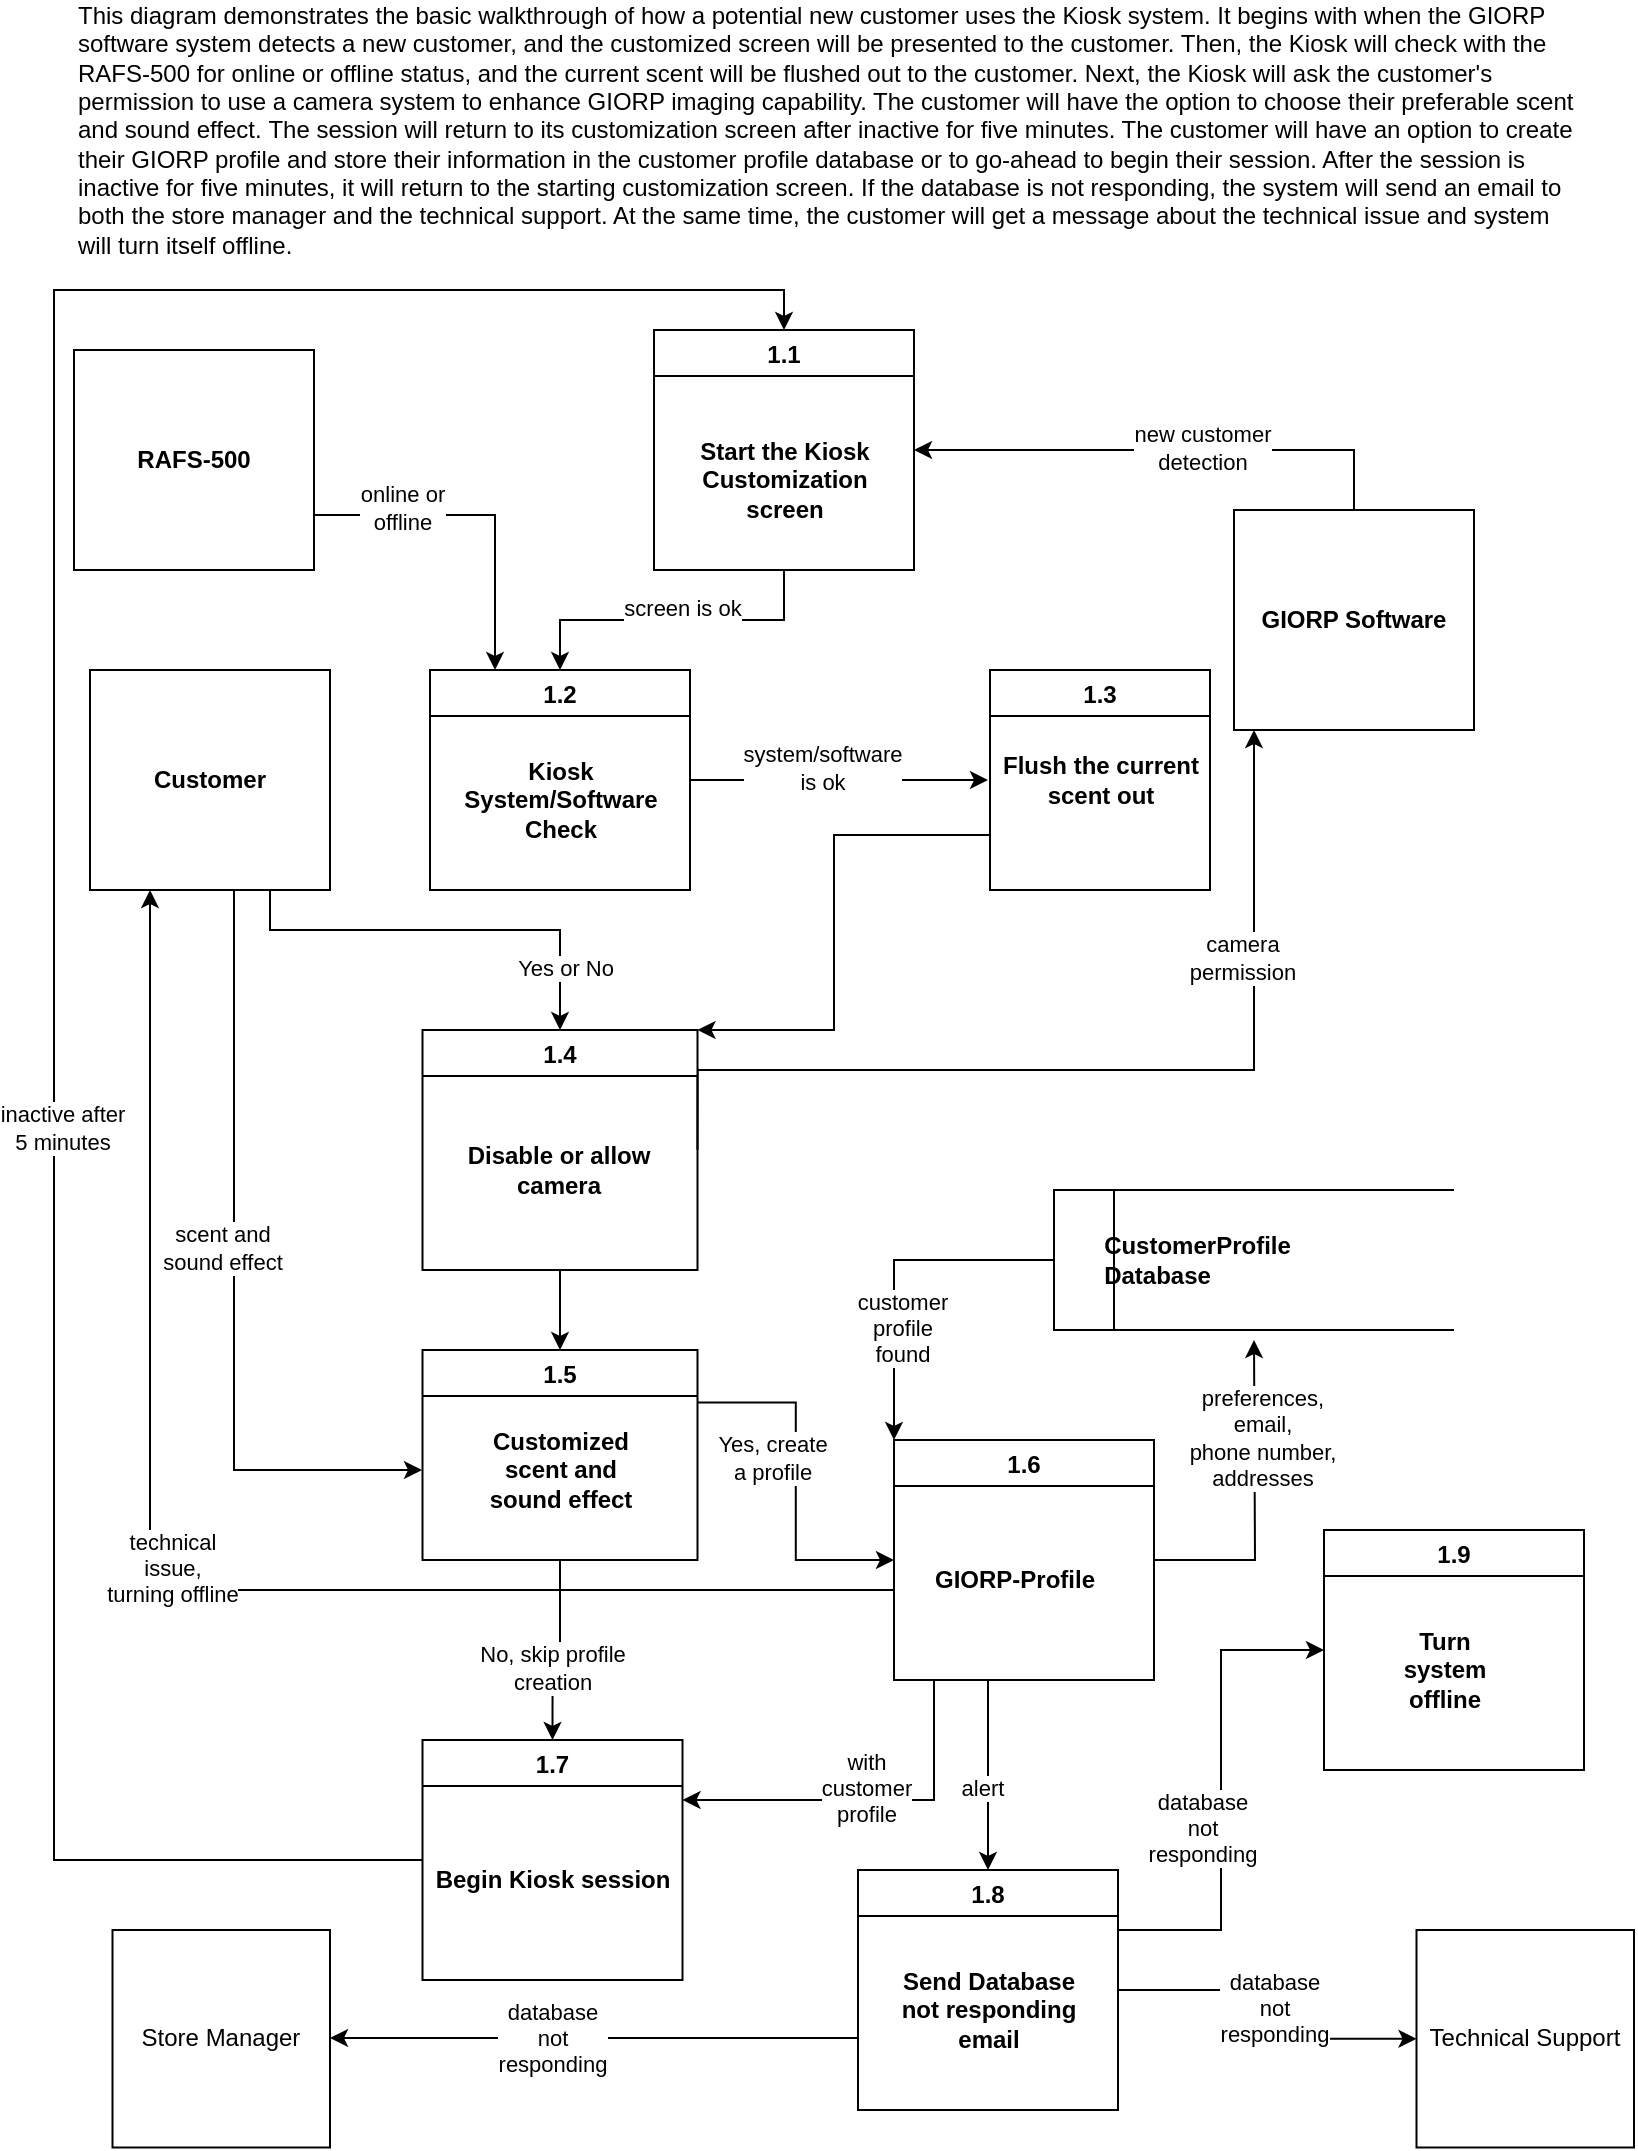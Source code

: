 <mxfile version="14.8.1" type="github">
  <diagram id="7RCecWEcFYl0perymGjm" name="Page-1">
    <mxGraphModel dx="981" dy="526" grid="1" gridSize="10" guides="1" tooltips="1" connect="1" arrows="1" fold="1" page="1" pageScale="1" pageWidth="850" pageHeight="1100" math="0" shadow="0">
      <root>
        <mxCell id="0" />
        <mxCell id="1" parent="0" />
        <mxCell id="NjR-eXge2UOkVljK5tXu-76" style="edgeStyle=orthogonalEdgeStyle;rounded=0;orthogonalLoop=1;jettySize=auto;html=1;exitX=0.25;exitY=1;exitDx=0;exitDy=0;" parent="1" source="j9GdoZyd2gGU6jYM33GQ-2" edge="1">
          <mxGeometry relative="1" as="geometry">
            <mxPoint x="224" y="750" as="targetPoint" />
            <Array as="points">
              <mxPoint x="130" y="460" />
              <mxPoint x="130" y="750" />
              <mxPoint x="224" y="750" />
            </Array>
          </mxGeometry>
        </mxCell>
        <mxCell id="NjR-eXge2UOkVljK5tXu-80" style="edgeStyle=orthogonalEdgeStyle;rounded=0;orthogonalLoop=1;jettySize=auto;html=1;exitX=0.75;exitY=1;exitDx=0;exitDy=0;entryX=0.5;entryY=0;entryDx=0;entryDy=0;" parent="1" source="j9GdoZyd2gGU6jYM33GQ-2" target="NjR-eXge2UOkVljK5tXu-78" edge="1">
          <mxGeometry relative="1" as="geometry">
            <Array as="points">
              <mxPoint x="148" y="480" />
              <mxPoint x="293" y="480" />
            </Array>
          </mxGeometry>
        </mxCell>
        <mxCell id="j9GdoZyd2gGU6jYM33GQ-2" value="&lt;b&gt;Customer&lt;/b&gt;" style="rounded=0;whiteSpace=wrap;html=1;" parent="1" vertex="1">
          <mxGeometry x="58" y="350" width="120" height="110" as="geometry" />
        </mxCell>
        <mxCell id="NjR-eXge2UOkVljK5tXu-26" style="edgeStyle=orthogonalEdgeStyle;rounded=0;orthogonalLoop=1;jettySize=auto;html=1;exitX=0.5;exitY=1;exitDx=0;exitDy=0;entryX=0.5;entryY=0;entryDx=0;entryDy=0;" parent="1" source="NjR-eXge2UOkVljK5tXu-1" target="NjR-eXge2UOkVljK5tXu-20" edge="1">
          <mxGeometry relative="1" as="geometry" />
        </mxCell>
        <mxCell id="NjR-eXge2UOkVljK5tXu-1" value="1.1" style="swimlane;" parent="1" vertex="1">
          <mxGeometry x="340" y="180" width="130" height="120" as="geometry" />
        </mxCell>
        <mxCell id="NjR-eXge2UOkVljK5tXu-2" value="&lt;b&gt;&lt;span&gt;Start the Kiosk&lt;br&gt;Customization&lt;/span&gt;&lt;br&gt;&lt;span&gt;screen&lt;/span&gt;&lt;/b&gt;" style="text;html=1;align=center;verticalAlign=middle;resizable=0;points=[];autosize=1;strokeColor=none;" parent="NjR-eXge2UOkVljK5tXu-1" vertex="1">
          <mxGeometry x="15" y="50" width="100" height="50" as="geometry" />
        </mxCell>
        <mxCell id="NjR-eXge2UOkVljK5tXu-50" style="edgeStyle=orthogonalEdgeStyle;rounded=0;orthogonalLoop=1;jettySize=auto;html=1;exitX=1;exitY=0.5;exitDx=0;exitDy=0;" parent="1" source="NjR-eXge2UOkVljK5tXu-3" edge="1">
          <mxGeometry relative="1" as="geometry">
            <mxPoint x="640" y="685" as="targetPoint" />
          </mxGeometry>
        </mxCell>
        <mxCell id="NjR-eXge2UOkVljK5tXu-74" style="edgeStyle=orthogonalEdgeStyle;rounded=0;orthogonalLoop=1;jettySize=auto;html=1;exitX=0.5;exitY=1;exitDx=0;exitDy=0;entryX=1;entryY=0.25;entryDx=0;entryDy=0;" parent="1" source="NjR-eXge2UOkVljK5tXu-3" target="NjR-eXge2UOkVljK5tXu-4" edge="1">
          <mxGeometry relative="1" as="geometry">
            <Array as="points">
              <mxPoint x="480" y="855" />
              <mxPoint x="480" y="915" />
            </Array>
          </mxGeometry>
        </mxCell>
        <mxCell id="jV-96yhjB4zc7gZhTiey-21" style="edgeStyle=orthogonalEdgeStyle;rounded=0;orthogonalLoop=1;jettySize=auto;html=1;exitX=0.25;exitY=1;exitDx=0;exitDy=0;" edge="1" parent="1" source="NjR-eXge2UOkVljK5tXu-3" target="jV-96yhjB4zc7gZhTiey-11">
          <mxGeometry relative="1" as="geometry">
            <Array as="points">
              <mxPoint x="507" y="855" />
            </Array>
          </mxGeometry>
        </mxCell>
        <mxCell id="NjR-eXge2UOkVljK5tXu-3" value="1.6" style="swimlane;startSize=23;" parent="1" vertex="1">
          <mxGeometry x="460" y="735" width="130" height="120" as="geometry" />
        </mxCell>
        <mxCell id="NjR-eXge2UOkVljK5tXu-7" value="GIORP-Profile" style="text;html=1;align=center;verticalAlign=middle;resizable=0;points=[];autosize=1;strokeColor=none;fontStyle=1" parent="NjR-eXge2UOkVljK5tXu-3" vertex="1">
          <mxGeometry x="10" y="60" width="100" height="20" as="geometry" />
        </mxCell>
        <mxCell id="jV-96yhjB4zc7gZhTiey-3" style="edgeStyle=orthogonalEdgeStyle;rounded=0;orthogonalLoop=1;jettySize=auto;html=1;entryX=0.25;entryY=1;entryDx=0;entryDy=0;" edge="1" parent="1" target="j9GdoZyd2gGU6jYM33GQ-2">
          <mxGeometry relative="1" as="geometry">
            <mxPoint x="460" y="810" as="sourcePoint" />
            <Array as="points">
              <mxPoint x="88" y="810" />
            </Array>
          </mxGeometry>
        </mxCell>
        <mxCell id="jV-96yhjB4zc7gZhTiey-6" style="edgeStyle=orthogonalEdgeStyle;rounded=0;orthogonalLoop=1;jettySize=auto;html=1;exitX=0;exitY=0.5;exitDx=0;exitDy=0;entryX=0.5;entryY=0;entryDx=0;entryDy=0;" edge="1" parent="1" source="NjR-eXge2UOkVljK5tXu-4" target="NjR-eXge2UOkVljK5tXu-1">
          <mxGeometry relative="1" as="geometry">
            <Array as="points">
              <mxPoint x="40" y="945" />
              <mxPoint x="40" y="160" />
              <mxPoint x="405" y="160" />
            </Array>
          </mxGeometry>
        </mxCell>
        <mxCell id="NjR-eXge2UOkVljK5tXu-4" value="1.7" style="swimlane;" parent="1" vertex="1">
          <mxGeometry x="224.25" y="885" width="130" height="120" as="geometry" />
        </mxCell>
        <mxCell id="NjR-eXge2UOkVljK5tXu-5" value="&lt;span&gt;Begin Kiosk session&lt;/span&gt;" style="text;html=1;align=center;verticalAlign=middle;resizable=0;points=[];autosize=1;strokeColor=none;fontStyle=1" parent="NjR-eXge2UOkVljK5tXu-4" vertex="1">
          <mxGeometry y="60" width="130" height="20" as="geometry" />
        </mxCell>
        <mxCell id="NjR-eXge2UOkVljK5tXu-13" value="&lt;div&gt;This diagram demonstrates the basic walkthrough of how a potential new customer uses the Kiosk system. It begins with when the GIORP software system detects a new customer, and the customized screen will be presented to the customer. Then, the Kiosk will check with the RAFS-500 for online or offline status, and the current scent will be flushed out to the customer. Next, the Kiosk will ask the customer&#39;s permission to use a camera system to enhance GIORP imaging capability. The customer will have the option to choose their preferable scent and sound effect.&amp;nbsp;&lt;span&gt;The session will return to its customization screen after inactive for five minutes. The customer will have an option to create their GIORP profile and store their information in the customer profile database or to go-ahead to begin their session. After the session is inactive for five minutes, it will return to the starting customization screen. If the database is not responding, the system will send an email to both the store manager and the technical support. At the same time, the customer will get a message about the technical issue and system will turn itself offline.&amp;nbsp;&lt;/span&gt;&lt;/div&gt;" style="text;html=1;strokeColor=none;fillColor=none;align=left;verticalAlign=middle;whiteSpace=wrap;rounded=0;" parent="1" vertex="1">
          <mxGeometry x="50" y="30" width="750" height="100" as="geometry" />
        </mxCell>
        <mxCell id="NjR-eXge2UOkVljK5tXu-104" style="edgeStyle=orthogonalEdgeStyle;rounded=0;orthogonalLoop=1;jettySize=auto;html=1;exitX=1;exitY=0.75;exitDx=0;exitDy=0;entryX=0.25;entryY=0;entryDx=0;entryDy=0;" parent="1" source="NjR-eXge2UOkVljK5tXu-15" target="NjR-eXge2UOkVljK5tXu-20" edge="1">
          <mxGeometry relative="1" as="geometry" />
        </mxCell>
        <mxCell id="NjR-eXge2UOkVljK5tXu-15" value="&lt;b&gt;RAFS-500&lt;/b&gt;" style="rounded=0;whiteSpace=wrap;html=1;" parent="1" vertex="1">
          <mxGeometry x="50" y="190" width="120" height="110" as="geometry" />
        </mxCell>
        <mxCell id="NjR-eXge2UOkVljK5tXu-117" style="edgeStyle=orthogonalEdgeStyle;rounded=0;orthogonalLoop=1;jettySize=auto;html=1;exitX=1;exitY=0.5;exitDx=0;exitDy=0;entryX=-0.009;entryY=0.5;entryDx=0;entryDy=0;entryPerimeter=0;" parent="1" source="NjR-eXge2UOkVljK5tXu-20" target="NjR-eXge2UOkVljK5tXu-44" edge="1">
          <mxGeometry relative="1" as="geometry" />
        </mxCell>
        <mxCell id="NjR-eXge2UOkVljK5tXu-20" value="1.2" style="swimlane;" parent="1" vertex="1">
          <mxGeometry x="228" y="350" width="130" height="110" as="geometry" />
        </mxCell>
        <mxCell id="NjR-eXge2UOkVljK5tXu-21" value="&lt;b&gt;Kiosk &lt;br&gt;System/Software &lt;br&gt;Check&lt;/b&gt;" style="text;html=1;align=center;verticalAlign=middle;resizable=0;points=[];autosize=1;strokeColor=none;" parent="NjR-eXge2UOkVljK5tXu-20" vertex="1">
          <mxGeometry x="10" y="40" width="110" height="50" as="geometry" />
        </mxCell>
        <mxCell id="NjR-eXge2UOkVljK5tXu-107" style="edgeStyle=orthogonalEdgeStyle;rounded=0;orthogonalLoop=1;jettySize=auto;html=1;exitX=0.5;exitY=0;exitDx=0;exitDy=0;entryX=1;entryY=0.5;entryDx=0;entryDy=0;" parent="1" source="NjR-eXge2UOkVljK5tXu-22" target="NjR-eXge2UOkVljK5tXu-1" edge="1">
          <mxGeometry relative="1" as="geometry" />
        </mxCell>
        <mxCell id="NjR-eXge2UOkVljK5tXu-22" value="&lt;b&gt;GIORP Software&lt;/b&gt;" style="rounded=0;whiteSpace=wrap;html=1;" parent="1" vertex="1">
          <mxGeometry x="630" y="270" width="120" height="110" as="geometry" />
        </mxCell>
        <mxCell id="NjR-eXge2UOkVljK5tXu-34" style="edgeStyle=orthogonalEdgeStyle;rounded=0;orthogonalLoop=1;jettySize=auto;html=1;exitX=0.5;exitY=1;exitDx=0;exitDy=0;entryX=0.5;entryY=0;entryDx=0;entryDy=0;" parent="1" source="NjR-eXge2UOkVljK5tXu-29" target="NjR-eXge2UOkVljK5tXu-4" edge="1">
          <mxGeometry relative="1" as="geometry" />
        </mxCell>
        <mxCell id="NjR-eXge2UOkVljK5tXu-73" style="edgeStyle=orthogonalEdgeStyle;rounded=0;orthogonalLoop=1;jettySize=auto;html=1;exitX=1;exitY=0.25;exitDx=0;exitDy=0;entryX=0;entryY=0.5;entryDx=0;entryDy=0;" parent="1" source="NjR-eXge2UOkVljK5tXu-29" target="NjR-eXge2UOkVljK5tXu-3" edge="1">
          <mxGeometry relative="1" as="geometry" />
        </mxCell>
        <mxCell id="NjR-eXge2UOkVljK5tXu-29" value="1.5" style="swimlane;" parent="1" vertex="1">
          <mxGeometry x="224.25" y="690" width="137.5" height="105" as="geometry" />
        </mxCell>
        <mxCell id="NjR-eXge2UOkVljK5tXu-30" value="Customized &lt;br&gt;scent and &lt;br&gt;sound effect" style="text;html=1;align=center;verticalAlign=middle;resizable=0;points=[];autosize=1;strokeColor=none;fontStyle=1" parent="NjR-eXge2UOkVljK5tXu-29" vertex="1">
          <mxGeometry x="23.75" y="35" width="90" height="50" as="geometry" />
        </mxCell>
        <mxCell id="NjR-eXge2UOkVljK5tXu-32" value="Yes, create &lt;br&gt;a profile" style="edgeLabel;resizable=0;html=1;align=center;verticalAlign=middle;" parent="1" connectable="0" vertex="1">
          <mxGeometry x="525.003" y="655.002" as="geometry">
            <mxPoint x="-126" y="89" as="offset" />
          </mxGeometry>
        </mxCell>
        <mxCell id="NjR-eXge2UOkVljK5tXu-35" value="No, skip profile&lt;br&gt;creation" style="edgeLabel;resizable=0;html=1;align=center;verticalAlign=middle;" parent="1" connectable="0" vertex="1">
          <mxGeometry x="415.003" y="760.002" as="geometry">
            <mxPoint x="-126" y="89" as="offset" />
          </mxGeometry>
        </mxCell>
        <mxCell id="NjR-eXge2UOkVljK5tXu-39" value="scent and &lt;br&gt;sound effect" style="edgeLabel;resizable=0;html=1;align=center;verticalAlign=middle;" parent="1" connectable="0" vertex="1">
          <mxGeometry x="250.003" y="550.002" as="geometry">
            <mxPoint x="-126" y="89" as="offset" />
          </mxGeometry>
        </mxCell>
        <mxCell id="NjR-eXge2UOkVljK5tXu-113" style="edgeStyle=orthogonalEdgeStyle;rounded=0;orthogonalLoop=1;jettySize=auto;html=1;exitX=0;exitY=0.75;exitDx=0;exitDy=0;entryX=1;entryY=0;entryDx=0;entryDy=0;" parent="1" source="NjR-eXge2UOkVljK5tXu-43" target="NjR-eXge2UOkVljK5tXu-78" edge="1">
          <mxGeometry relative="1" as="geometry">
            <Array as="points">
              <mxPoint x="430" y="432" />
              <mxPoint x="430" y="530" />
            </Array>
          </mxGeometry>
        </mxCell>
        <mxCell id="NjR-eXge2UOkVljK5tXu-43" value="1.3" style="swimlane;" parent="1" vertex="1">
          <mxGeometry x="508" y="350" width="110" height="110" as="geometry" />
        </mxCell>
        <mxCell id="NjR-eXge2UOkVljK5tXu-44" value="&lt;b&gt;Flush the current &lt;br&gt;scent out&lt;/b&gt;" style="text;html=1;align=center;verticalAlign=middle;resizable=0;points=[];autosize=1;strokeColor=none;" parent="NjR-eXge2UOkVljK5tXu-43" vertex="1">
          <mxGeometry y="40" width="110" height="30" as="geometry" />
        </mxCell>
        <mxCell id="jV-96yhjB4zc7gZhTiey-29" style="edgeStyle=orthogonalEdgeStyle;rounded=0;orthogonalLoop=1;jettySize=auto;html=1;exitX=0;exitY=0.5;exitDx=0;exitDy=0;entryX=0;entryY=0;entryDx=0;entryDy=0;" edge="1" parent="1" source="j9GdoZyd2gGU6jYM33GQ-19" target="NjR-eXge2UOkVljK5tXu-3">
          <mxGeometry relative="1" as="geometry" />
        </mxCell>
        <mxCell id="j9GdoZyd2gGU6jYM33GQ-19" value="&lt;span style=&quot;white-space: pre&quot;&gt;&lt;span style=&quot;white-space: pre&quot;&gt; &lt;span style=&quot;white-space: pre&quot;&gt; &lt;span style=&quot;white-space: pre&quot;&gt; &lt;/span&gt;&lt;span style=&quot;white-space: pre&quot;&gt; &lt;span style=&quot;white-space: pre&quot;&gt;	&lt;/span&gt;&lt;span style=&quot;white-space: pre&quot;&gt;	&lt;/span&gt;&lt;/span&gt;&lt;/span&gt;&lt;/span&gt;CustomerProfile &lt;br&gt;&lt;span style=&quot;white-space: pre&quot;&gt; &lt;/span&gt;&lt;span style=&quot;white-space: pre&quot;&gt; &lt;span style=&quot;white-space: pre&quot;&gt; &lt;/span&gt;&lt;span style=&quot;white-space: pre&quot;&gt; &lt;span style=&quot;white-space: pre&quot;&gt;	&lt;/span&gt;&lt;span style=&quot;white-space: pre&quot;&gt;	&lt;/span&gt;&lt;/span&gt;&lt;/span&gt;Database&lt;/span&gt;" style="html=1;dashed=0;whitespace=wrap;shape=mxgraph.dfd.dataStoreID;align=left;spacingLeft=3;points=[[0,0],[0.5,0],[1,0],[0,0.5],[1,0.5],[0,1],[0.5,1],[1,1]];fontStyle=1" parent="1" vertex="1">
          <mxGeometry x="540" y="610" width="200" height="70" as="geometry" />
        </mxCell>
        <mxCell id="NjR-eXge2UOkVljK5tXu-48" value="preferences, &lt;br&gt;email,&lt;br&gt;phone number, &lt;br&gt;addresses" style="edgeLabel;resizable=0;html=1;align=center;verticalAlign=middle;" parent="1" connectable="0" vertex="1">
          <mxGeometry x="770.003" y="645.002" as="geometry">
            <mxPoint x="-126" y="89" as="offset" />
          </mxGeometry>
        </mxCell>
        <mxCell id="NjR-eXge2UOkVljK5tXu-59" value="&lt;span&gt;customer&lt;br&gt;profile&lt;/span&gt;&lt;br style=&quot;background-color: rgb(248 , 249 , 250)&quot;&gt;&lt;span&gt;found&lt;/span&gt;" style="edgeLabel;resizable=0;html=1;align=center;verticalAlign=middle;" parent="1" connectable="0" vertex="1">
          <mxGeometry x="590.003" y="590.002" as="geometry">
            <mxPoint x="-126" y="89" as="offset" />
          </mxGeometry>
        </mxCell>
        <mxCell id="NjR-eXge2UOkVljK5tXu-77" value="&lt;span&gt;with&lt;br&gt;customer&lt;br&gt;profile&lt;/span&gt;" style="edgeLabel;resizable=0;html=1;align=center;verticalAlign=middle;" parent="1" connectable="0" vertex="1">
          <mxGeometry x="572.003" y="820.002" as="geometry">
            <mxPoint x="-126" y="89" as="offset" />
          </mxGeometry>
        </mxCell>
        <mxCell id="NjR-eXge2UOkVljK5tXu-110" style="edgeStyle=orthogonalEdgeStyle;rounded=0;orthogonalLoop=1;jettySize=auto;html=1;exitX=1;exitY=0.5;exitDx=0;exitDy=0;" parent="1" source="NjR-eXge2UOkVljK5tXu-78" target="NjR-eXge2UOkVljK5tXu-22" edge="1">
          <mxGeometry relative="1" as="geometry">
            <Array as="points">
              <mxPoint x="362" y="550" />
              <mxPoint x="640" y="550" />
            </Array>
          </mxGeometry>
        </mxCell>
        <mxCell id="NjR-eXge2UOkVljK5tXu-111" style="edgeStyle=orthogonalEdgeStyle;rounded=0;orthogonalLoop=1;jettySize=auto;html=1;exitX=0.5;exitY=1;exitDx=0;exitDy=0;entryX=0.5;entryY=0;entryDx=0;entryDy=0;" parent="1" source="NjR-eXge2UOkVljK5tXu-78" target="NjR-eXge2UOkVljK5tXu-29" edge="1">
          <mxGeometry relative="1" as="geometry" />
        </mxCell>
        <mxCell id="NjR-eXge2UOkVljK5tXu-78" value="1.4" style="swimlane;startSize=23;" parent="1" vertex="1">
          <mxGeometry x="224.25" y="530" width="137.5" height="120" as="geometry" />
        </mxCell>
        <mxCell id="NjR-eXge2UOkVljK5tXu-82" value="&lt;b&gt;Disable or allow &lt;br&gt;camera&lt;/b&gt;" style="text;html=1;align=center;verticalAlign=middle;resizable=0;points=[];autosize=1;strokeColor=none;" parent="NjR-eXge2UOkVljK5tXu-78" vertex="1">
          <mxGeometry x="12.5" y="55" width="110" height="30" as="geometry" />
        </mxCell>
        <mxCell id="NjR-eXge2UOkVljK5tXu-81" value="&amp;nbsp;Yes or No" style="edgeLabel;resizable=0;html=1;align=center;verticalAlign=middle;" parent="1" connectable="0" vertex="1">
          <mxGeometry x="419.253" y="410.002" as="geometry">
            <mxPoint x="-126" y="89" as="offset" />
          </mxGeometry>
        </mxCell>
        <mxCell id="NjR-eXge2UOkVljK5tXu-93" value="&lt;span style=&quot;font-family: &amp;#34;helvetica&amp;#34;&quot;&gt;inactive after&lt;/span&gt;&lt;br style=&quot;font-family: &amp;#34;helvetica&amp;#34;&quot;&gt;&lt;span style=&quot;font-family: &amp;#34;helvetica&amp;#34;&quot;&gt;5 minutes&lt;/span&gt;" style="edgeLabel;resizable=0;html=1;align=center;verticalAlign=middle;" parent="1" connectable="0" vertex="1">
          <mxGeometry x="170.003" y="490.002" as="geometry">
            <mxPoint x="-126" y="89" as="offset" />
          </mxGeometry>
        </mxCell>
        <mxCell id="NjR-eXge2UOkVljK5tXu-105" value="online or &lt;br&gt;offline" style="edgeLabel;resizable=0;html=1;align=center;verticalAlign=middle;" parent="1" connectable="0" vertex="1">
          <mxGeometry x="340.003" y="180.002" as="geometry">
            <mxPoint x="-126" y="89" as="offset" />
          </mxGeometry>
        </mxCell>
        <mxCell id="NjR-eXge2UOkVljK5tXu-108" value="new customer&lt;br&gt;detection" style="edgeLabel;resizable=0;html=1;align=center;verticalAlign=middle;" parent="1" connectable="0" vertex="1">
          <mxGeometry x="740.003" y="150.002" as="geometry">
            <mxPoint x="-126" y="89" as="offset" />
          </mxGeometry>
        </mxCell>
        <mxCell id="NjR-eXge2UOkVljK5tXu-112" value="camera &lt;br&gt;permission" style="edgeLabel;resizable=0;html=1;align=center;verticalAlign=middle;" parent="1" connectable="0" vertex="1">
          <mxGeometry x="760.003" y="405.002" as="geometry">
            <mxPoint x="-126" y="89" as="offset" />
          </mxGeometry>
        </mxCell>
        <mxCell id="NjR-eXge2UOkVljK5tXu-118" value="screen is ok" style="edgeLabel;resizable=0;html=1;align=center;verticalAlign=middle;" parent="1" connectable="0" vertex="1">
          <mxGeometry x="480.003" y="230.002" as="geometry">
            <mxPoint x="-126" y="89" as="offset" />
          </mxGeometry>
        </mxCell>
        <mxCell id="NjR-eXge2UOkVljK5tXu-119" value="system/software &lt;br&gt;is ok" style="edgeLabel;resizable=0;html=1;align=center;verticalAlign=middle;" parent="1" connectable="0" vertex="1">
          <mxGeometry x="550.003" y="310.002" as="geometry">
            <mxPoint x="-126" y="89" as="offset" />
          </mxGeometry>
        </mxCell>
        <mxCell id="jV-96yhjB4zc7gZhTiey-4" value="technical &lt;br&gt;issue, &lt;br&gt;turning offline" style="edgeLabel;resizable=0;html=1;align=center;verticalAlign=middle;" connectable="0" vertex="1" parent="1">
          <mxGeometry x="224.253" y="710.002" as="geometry">
            <mxPoint x="-126" y="89" as="offset" />
          </mxGeometry>
        </mxCell>
        <mxCell id="jV-96yhjB4zc7gZhTiey-5" value="Store Manager" style="whiteSpace=wrap;html=1;aspect=fixed;" vertex="1" parent="1">
          <mxGeometry x="69.25" y="980" width="108.75" height="108.75" as="geometry" />
        </mxCell>
        <mxCell id="jV-96yhjB4zc7gZhTiey-7" value="Technical Support" style="whiteSpace=wrap;html=1;aspect=fixed;" vertex="1" parent="1">
          <mxGeometry x="721.25" y="980" width="108.75" height="108.75" as="geometry" />
        </mxCell>
        <mxCell id="jV-96yhjB4zc7gZhTiey-24" style="edgeStyle=orthogonalEdgeStyle;rounded=0;orthogonalLoop=1;jettySize=auto;html=1;exitX=0;exitY=0.5;exitDx=0;exitDy=0;" edge="1" parent="1" source="jV-96yhjB4zc7gZhTiey-11" target="jV-96yhjB4zc7gZhTiey-5">
          <mxGeometry relative="1" as="geometry">
            <Array as="points">
              <mxPoint x="442" y="1034" />
            </Array>
          </mxGeometry>
        </mxCell>
        <mxCell id="jV-96yhjB4zc7gZhTiey-25" style="edgeStyle=orthogonalEdgeStyle;rounded=0;orthogonalLoop=1;jettySize=auto;html=1;exitX=1;exitY=0.5;exitDx=0;exitDy=0;entryX=0;entryY=0.5;entryDx=0;entryDy=0;" edge="1" parent="1" source="jV-96yhjB4zc7gZhTiey-11" target="jV-96yhjB4zc7gZhTiey-7">
          <mxGeometry relative="1" as="geometry" />
        </mxCell>
        <mxCell id="jV-96yhjB4zc7gZhTiey-26" style="edgeStyle=orthogonalEdgeStyle;rounded=0;orthogonalLoop=1;jettySize=auto;html=1;exitX=1;exitY=0.25;exitDx=0;exitDy=0;entryX=0;entryY=0.5;entryDx=0;entryDy=0;" edge="1" parent="1" source="jV-96yhjB4zc7gZhTiey-11" target="jV-96yhjB4zc7gZhTiey-22">
          <mxGeometry relative="1" as="geometry" />
        </mxCell>
        <mxCell id="jV-96yhjB4zc7gZhTiey-11" value="1.8" style="swimlane;" vertex="1" parent="1">
          <mxGeometry x="442" y="950" width="130" height="120" as="geometry" />
        </mxCell>
        <mxCell id="jV-96yhjB4zc7gZhTiey-12" value="&lt;span&gt;Send Database &lt;br&gt;not responding &lt;br&gt;email&lt;/span&gt;" style="text;html=1;align=center;verticalAlign=middle;resizable=0;points=[];autosize=1;strokeColor=none;fontStyle=1" vertex="1" parent="jV-96yhjB4zc7gZhTiey-11">
          <mxGeometry x="15" y="45" width="100" height="50" as="geometry" />
        </mxCell>
        <mxCell id="jV-96yhjB4zc7gZhTiey-16" value="database&lt;br&gt;not &lt;br&gt;responding" style="edgeLabel;resizable=0;html=1;align=center;verticalAlign=middle;" connectable="0" vertex="1" parent="1">
          <mxGeometry x="415.003" y="945.002" as="geometry">
            <mxPoint x="-126" y="89" as="offset" />
          </mxGeometry>
        </mxCell>
        <mxCell id="jV-96yhjB4zc7gZhTiey-19" value="database&lt;br&gt;not &lt;br&gt;responding" style="edgeLabel;resizable=0;html=1;align=center;verticalAlign=middle;" connectable="0" vertex="1" parent="1">
          <mxGeometry x="775.623" y="930.002" as="geometry">
            <mxPoint x="-126" y="89" as="offset" />
          </mxGeometry>
        </mxCell>
        <mxCell id="jV-96yhjB4zc7gZhTiey-20" value="alert" style="edgeLabel;resizable=0;html=1;align=center;verticalAlign=middle;" connectable="0" vertex="1" parent="1">
          <mxGeometry x="630.003" y="820.002" as="geometry">
            <mxPoint x="-126" y="89" as="offset" />
          </mxGeometry>
        </mxCell>
        <mxCell id="jV-96yhjB4zc7gZhTiey-22" value="1.9" style="swimlane;startSize=23;" vertex="1" parent="1">
          <mxGeometry x="675" y="780" width="130" height="120" as="geometry" />
        </mxCell>
        <mxCell id="jV-96yhjB4zc7gZhTiey-23" value="Turn &lt;br&gt;system &lt;br&gt;offline" style="text;html=1;align=center;verticalAlign=middle;resizable=0;points=[];autosize=1;strokeColor=none;fontStyle=1" vertex="1" parent="jV-96yhjB4zc7gZhTiey-22">
          <mxGeometry x="30" y="45" width="60" height="50" as="geometry" />
        </mxCell>
        <mxCell id="jV-96yhjB4zc7gZhTiey-28" value="database&lt;br&gt;not &lt;br&gt;responding" style="edgeLabel;resizable=0;html=1;align=center;verticalAlign=middle;" connectable="0" vertex="1" parent="1">
          <mxGeometry x="740.003" y="840.002" as="geometry">
            <mxPoint x="-126" y="89" as="offset" />
          </mxGeometry>
        </mxCell>
      </root>
    </mxGraphModel>
  </diagram>
</mxfile>
